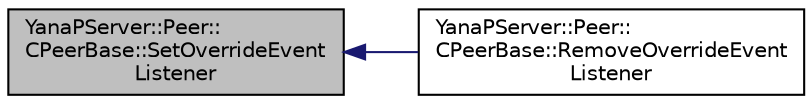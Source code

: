 digraph "YanaPServer::Peer::CPeerBase::SetOverrideEventListener"
{
  edge [fontname="Helvetica",fontsize="10",labelfontname="Helvetica",labelfontsize="10"];
  node [fontname="Helvetica",fontsize="10",shape=record];
  rankdir="LR";
  Node49 [label="YanaPServer::Peer::\lCPeerBase::SetOverrideEvent\lListener",height=0.2,width=0.4,color="black", fillcolor="grey75", style="filled", fontcolor="black"];
  Node49 -> Node50 [dir="back",color="midnightblue",fontsize="10",style="solid",fontname="Helvetica"];
  Node50 [label="YanaPServer::Peer::\lCPeerBase::RemoveOverrideEvent\lListener",height=0.2,width=0.4,color="black", fillcolor="white", style="filled",URL="$class_yana_p_server_1_1_peer_1_1_c_peer_base.html#aaaa7ad919a1dc7b51f8507ce57e805ad",tooltip="ソケットイベントをオーバーライドするイベントリスナを解除。 "];
}
